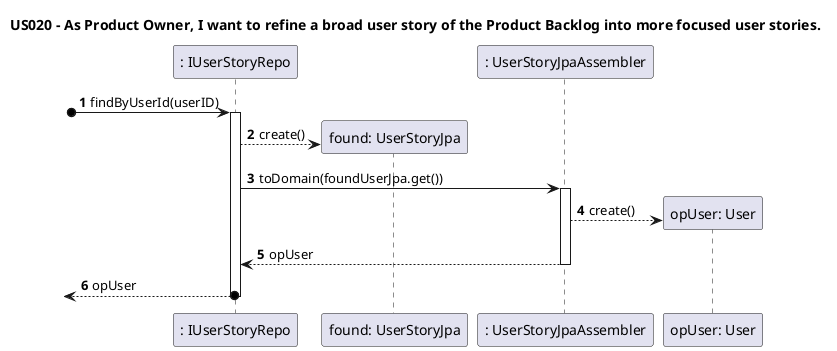 @startuml
title "US020 - As Product Owner, I want to refine a broad user story of the Product Backlog into more focused user stories."

autoactivate on
autonumber

participant ": IUserStoryRepo" as Repo
participant "found: UserStoryJpa" as Found
participant ": UserStoryJpaAssembler" as Assembler
participant "opUser: User" as Optional

[o-> Repo: findByUserId(userID)
Repo --> Found**: create()
Repo -> Assembler: toDomain(foundUserJpa.get())
Assembler --> Optional**: create()
return opUser
return opUser

@enduml